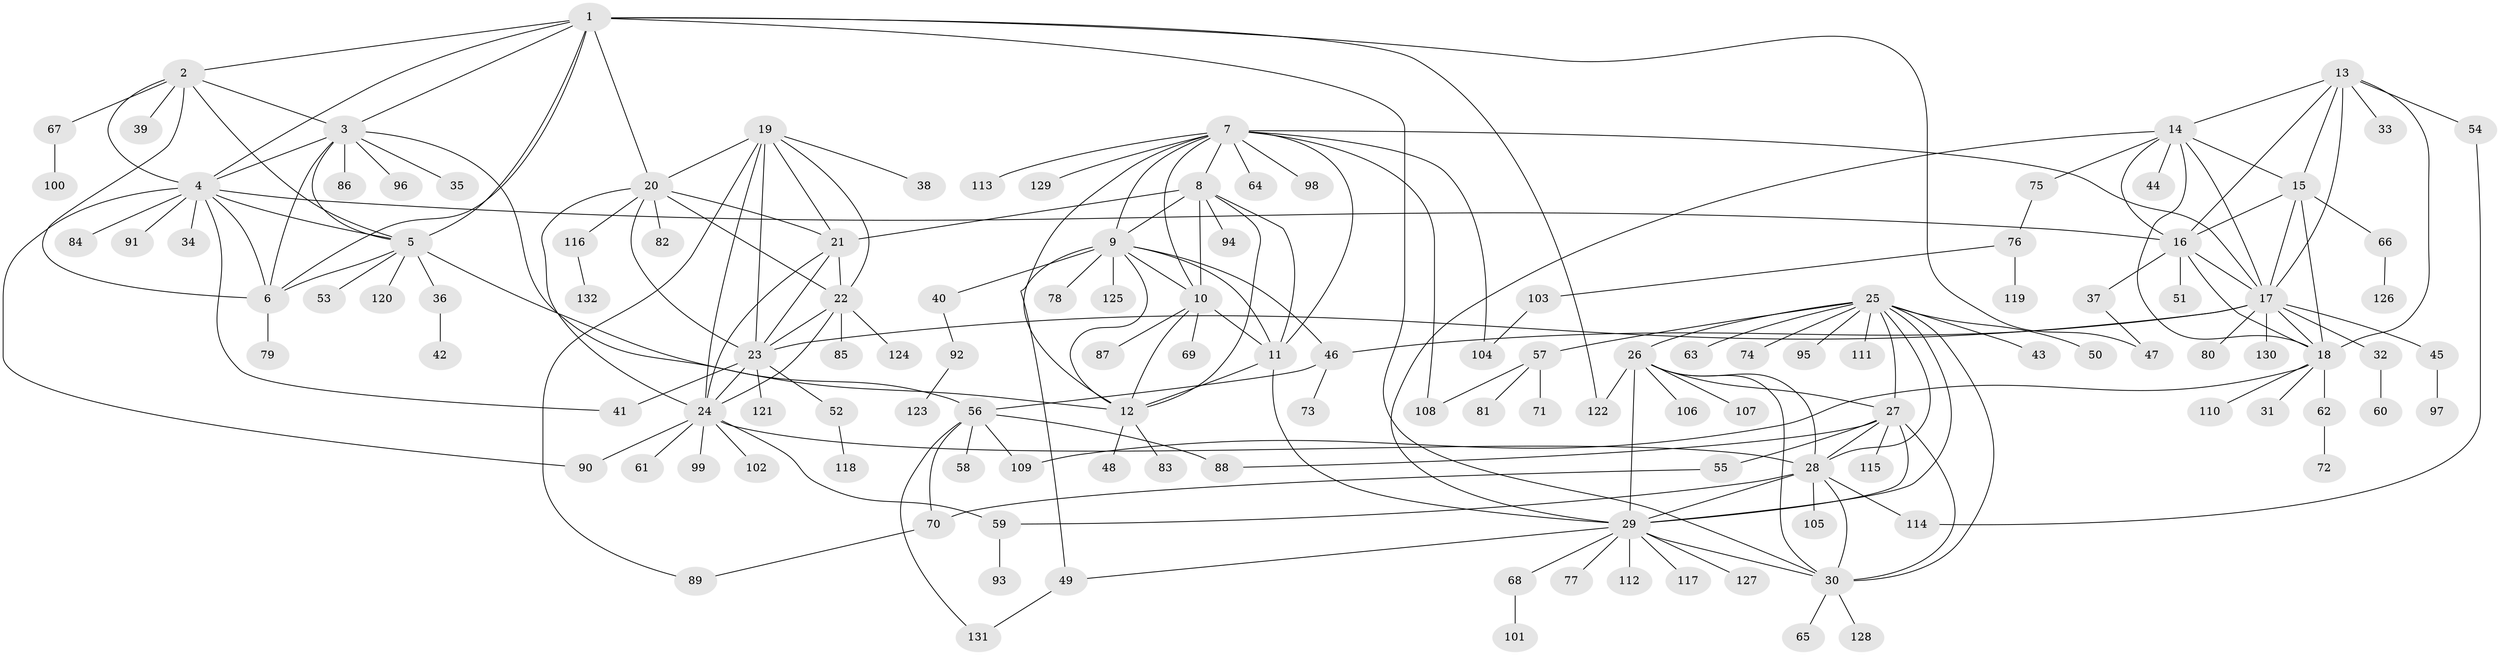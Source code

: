 // Generated by graph-tools (version 1.1) at 2025/54/03/09/25 04:54:23]
// undirected, 132 vertices, 203 edges
graph export_dot {
graph [start="1"]
  node [color=gray90,style=filled];
  1;
  2;
  3;
  4;
  5;
  6;
  7;
  8;
  9;
  10;
  11;
  12;
  13;
  14;
  15;
  16;
  17;
  18;
  19;
  20;
  21;
  22;
  23;
  24;
  25;
  26;
  27;
  28;
  29;
  30;
  31;
  32;
  33;
  34;
  35;
  36;
  37;
  38;
  39;
  40;
  41;
  42;
  43;
  44;
  45;
  46;
  47;
  48;
  49;
  50;
  51;
  52;
  53;
  54;
  55;
  56;
  57;
  58;
  59;
  60;
  61;
  62;
  63;
  64;
  65;
  66;
  67;
  68;
  69;
  70;
  71;
  72;
  73;
  74;
  75;
  76;
  77;
  78;
  79;
  80;
  81;
  82;
  83;
  84;
  85;
  86;
  87;
  88;
  89;
  90;
  91;
  92;
  93;
  94;
  95;
  96;
  97;
  98;
  99;
  100;
  101;
  102;
  103;
  104;
  105;
  106;
  107;
  108;
  109;
  110;
  111;
  112;
  113;
  114;
  115;
  116;
  117;
  118;
  119;
  120;
  121;
  122;
  123;
  124;
  125;
  126;
  127;
  128;
  129;
  130;
  131;
  132;
  1 -- 2;
  1 -- 3;
  1 -- 4;
  1 -- 5;
  1 -- 6;
  1 -- 20;
  1 -- 30;
  1 -- 47;
  1 -- 122;
  2 -- 3;
  2 -- 4;
  2 -- 5;
  2 -- 6;
  2 -- 39;
  2 -- 67;
  3 -- 4;
  3 -- 5;
  3 -- 6;
  3 -- 35;
  3 -- 56;
  3 -- 86;
  3 -- 96;
  4 -- 5;
  4 -- 6;
  4 -- 16;
  4 -- 34;
  4 -- 41;
  4 -- 84;
  4 -- 90;
  4 -- 91;
  5 -- 6;
  5 -- 12;
  5 -- 36;
  5 -- 53;
  5 -- 120;
  6 -- 79;
  7 -- 8;
  7 -- 9;
  7 -- 10;
  7 -- 11;
  7 -- 12;
  7 -- 17;
  7 -- 64;
  7 -- 98;
  7 -- 104;
  7 -- 108;
  7 -- 113;
  7 -- 129;
  8 -- 9;
  8 -- 10;
  8 -- 11;
  8 -- 12;
  8 -- 21;
  8 -- 94;
  9 -- 10;
  9 -- 11;
  9 -- 12;
  9 -- 40;
  9 -- 46;
  9 -- 49;
  9 -- 78;
  9 -- 125;
  10 -- 11;
  10 -- 12;
  10 -- 69;
  10 -- 87;
  11 -- 12;
  11 -- 29;
  12 -- 48;
  12 -- 83;
  13 -- 14;
  13 -- 15;
  13 -- 16;
  13 -- 17;
  13 -- 18;
  13 -- 33;
  13 -- 54;
  14 -- 15;
  14 -- 16;
  14 -- 17;
  14 -- 18;
  14 -- 29;
  14 -- 44;
  14 -- 75;
  15 -- 16;
  15 -- 17;
  15 -- 18;
  15 -- 66;
  16 -- 17;
  16 -- 18;
  16 -- 37;
  16 -- 51;
  17 -- 18;
  17 -- 23;
  17 -- 32;
  17 -- 45;
  17 -- 46;
  17 -- 80;
  17 -- 130;
  18 -- 31;
  18 -- 62;
  18 -- 109;
  18 -- 110;
  19 -- 20;
  19 -- 21;
  19 -- 22;
  19 -- 23;
  19 -- 24;
  19 -- 38;
  19 -- 89;
  20 -- 21;
  20 -- 22;
  20 -- 23;
  20 -- 24;
  20 -- 82;
  20 -- 116;
  21 -- 22;
  21 -- 23;
  21 -- 24;
  22 -- 23;
  22 -- 24;
  22 -- 85;
  22 -- 124;
  23 -- 24;
  23 -- 41;
  23 -- 52;
  23 -- 121;
  24 -- 28;
  24 -- 59;
  24 -- 61;
  24 -- 90;
  24 -- 99;
  24 -- 102;
  25 -- 26;
  25 -- 27;
  25 -- 28;
  25 -- 29;
  25 -- 30;
  25 -- 43;
  25 -- 50;
  25 -- 57;
  25 -- 63;
  25 -- 74;
  25 -- 95;
  25 -- 111;
  26 -- 27;
  26 -- 28;
  26 -- 29;
  26 -- 30;
  26 -- 106;
  26 -- 107;
  26 -- 122;
  27 -- 28;
  27 -- 29;
  27 -- 30;
  27 -- 55;
  27 -- 88;
  27 -- 115;
  28 -- 29;
  28 -- 30;
  28 -- 59;
  28 -- 105;
  28 -- 114;
  29 -- 30;
  29 -- 49;
  29 -- 68;
  29 -- 77;
  29 -- 112;
  29 -- 117;
  29 -- 127;
  30 -- 65;
  30 -- 128;
  32 -- 60;
  36 -- 42;
  37 -- 47;
  40 -- 92;
  45 -- 97;
  46 -- 56;
  46 -- 73;
  49 -- 131;
  52 -- 118;
  54 -- 114;
  55 -- 70;
  56 -- 58;
  56 -- 70;
  56 -- 88;
  56 -- 109;
  56 -- 131;
  57 -- 71;
  57 -- 81;
  57 -- 108;
  59 -- 93;
  62 -- 72;
  66 -- 126;
  67 -- 100;
  68 -- 101;
  70 -- 89;
  75 -- 76;
  76 -- 103;
  76 -- 119;
  92 -- 123;
  103 -- 104;
  116 -- 132;
}
